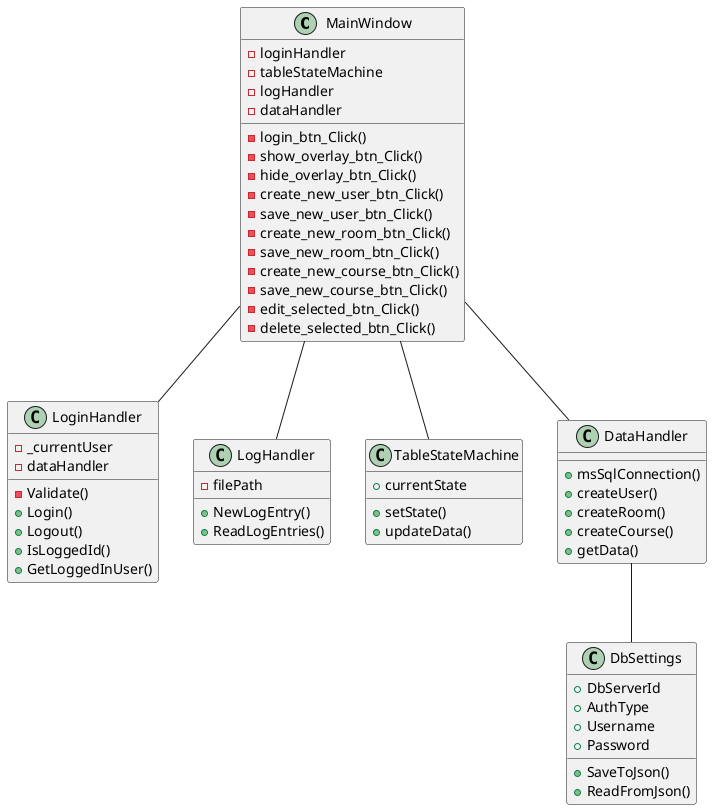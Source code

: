 @startuml
class MainWindow {
    - loginHandler
    - tableStateMachine
    - logHandler
    - dataHandler

    - login_btn_Click()
    - show_overlay_btn_Click()
    - hide_overlay_btn_Click()
    - create_new_user_btn_Click()
    - save_new_user_btn_Click()
    - create_new_room_btn_Click()
    - save_new_room_btn_Click()
    - create_new_course_btn_Click()
    - save_new_course_btn_Click()
    - edit_selected_btn_Click()
    - delete_selected_btn_Click()
}

class LoginHandler {
    - _currentUser
    - dataHandler

    -Validate()
    +Login()
    +Logout()
    +IsLoggedId()
    +GetLoggedInUser()
}

class LogHandler {
    - filePath

    +NewLogEntry()
    +ReadLogEntries()
}

class TableStateMachine {
    + currentState
    +setState()
    +updateData()
}

class DbSettings {
    + DbServerId
    + AuthType
    + Username
    + Password

    + SaveToJson()
    + ReadFromJson()
}

class DataHandler {
    + msSqlConnection()
    + createUser()
    + createRoom()
    + createCourse()
    + getData()
}

MainWindow -- LoginHandler
MainWindow -- LogHandler
MainWindow -- TableStateMachine
MainWindow -- DataHandler
DataHandler -- DbSettings
@enduml

